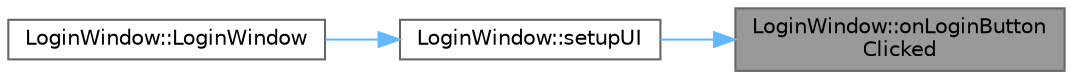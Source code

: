 digraph "LoginWindow::onLoginButtonClicked"
{
 // LATEX_PDF_SIZE
  bgcolor="transparent";
  edge [fontname=Helvetica,fontsize=10,labelfontname=Helvetica,labelfontsize=10];
  node [fontname=Helvetica,fontsize=10,shape=box,height=0.2,width=0.4];
  rankdir="RL";
  Node1 [id="Node000001",label="LoginWindow::onLoginButton\lClicked",height=0.2,width=0.4,color="gray40", fillcolor="grey60", style="filled", fontcolor="black",tooltip="Слот, вызываемый при нажатии кнопки входа"];
  Node1 -> Node2 [id="edge1_Node000001_Node000002",dir="back",color="steelblue1",style="solid",tooltip=" "];
  Node2 [id="Node000002",label="LoginWindow::setupUI",height=0.2,width=0.4,color="grey40", fillcolor="white", style="filled",URL="$class_login_window.html#a9aeebfd5025fe47ff41619e12342d80c",tooltip="Настраивает пользовательский интерфейс окна авторизации"];
  Node2 -> Node3 [id="edge2_Node000002_Node000003",dir="back",color="steelblue1",style="solid",tooltip=" "];
  Node3 [id="Node000003",label="LoginWindow::LoginWindow",height=0.2,width=0.4,color="grey40", fillcolor="white", style="filled",URL="$class_login_window.html#a46389ab3d8ee779d48ec1740486cbc0d",tooltip="Конструктор класса LoginWindow."];
}
